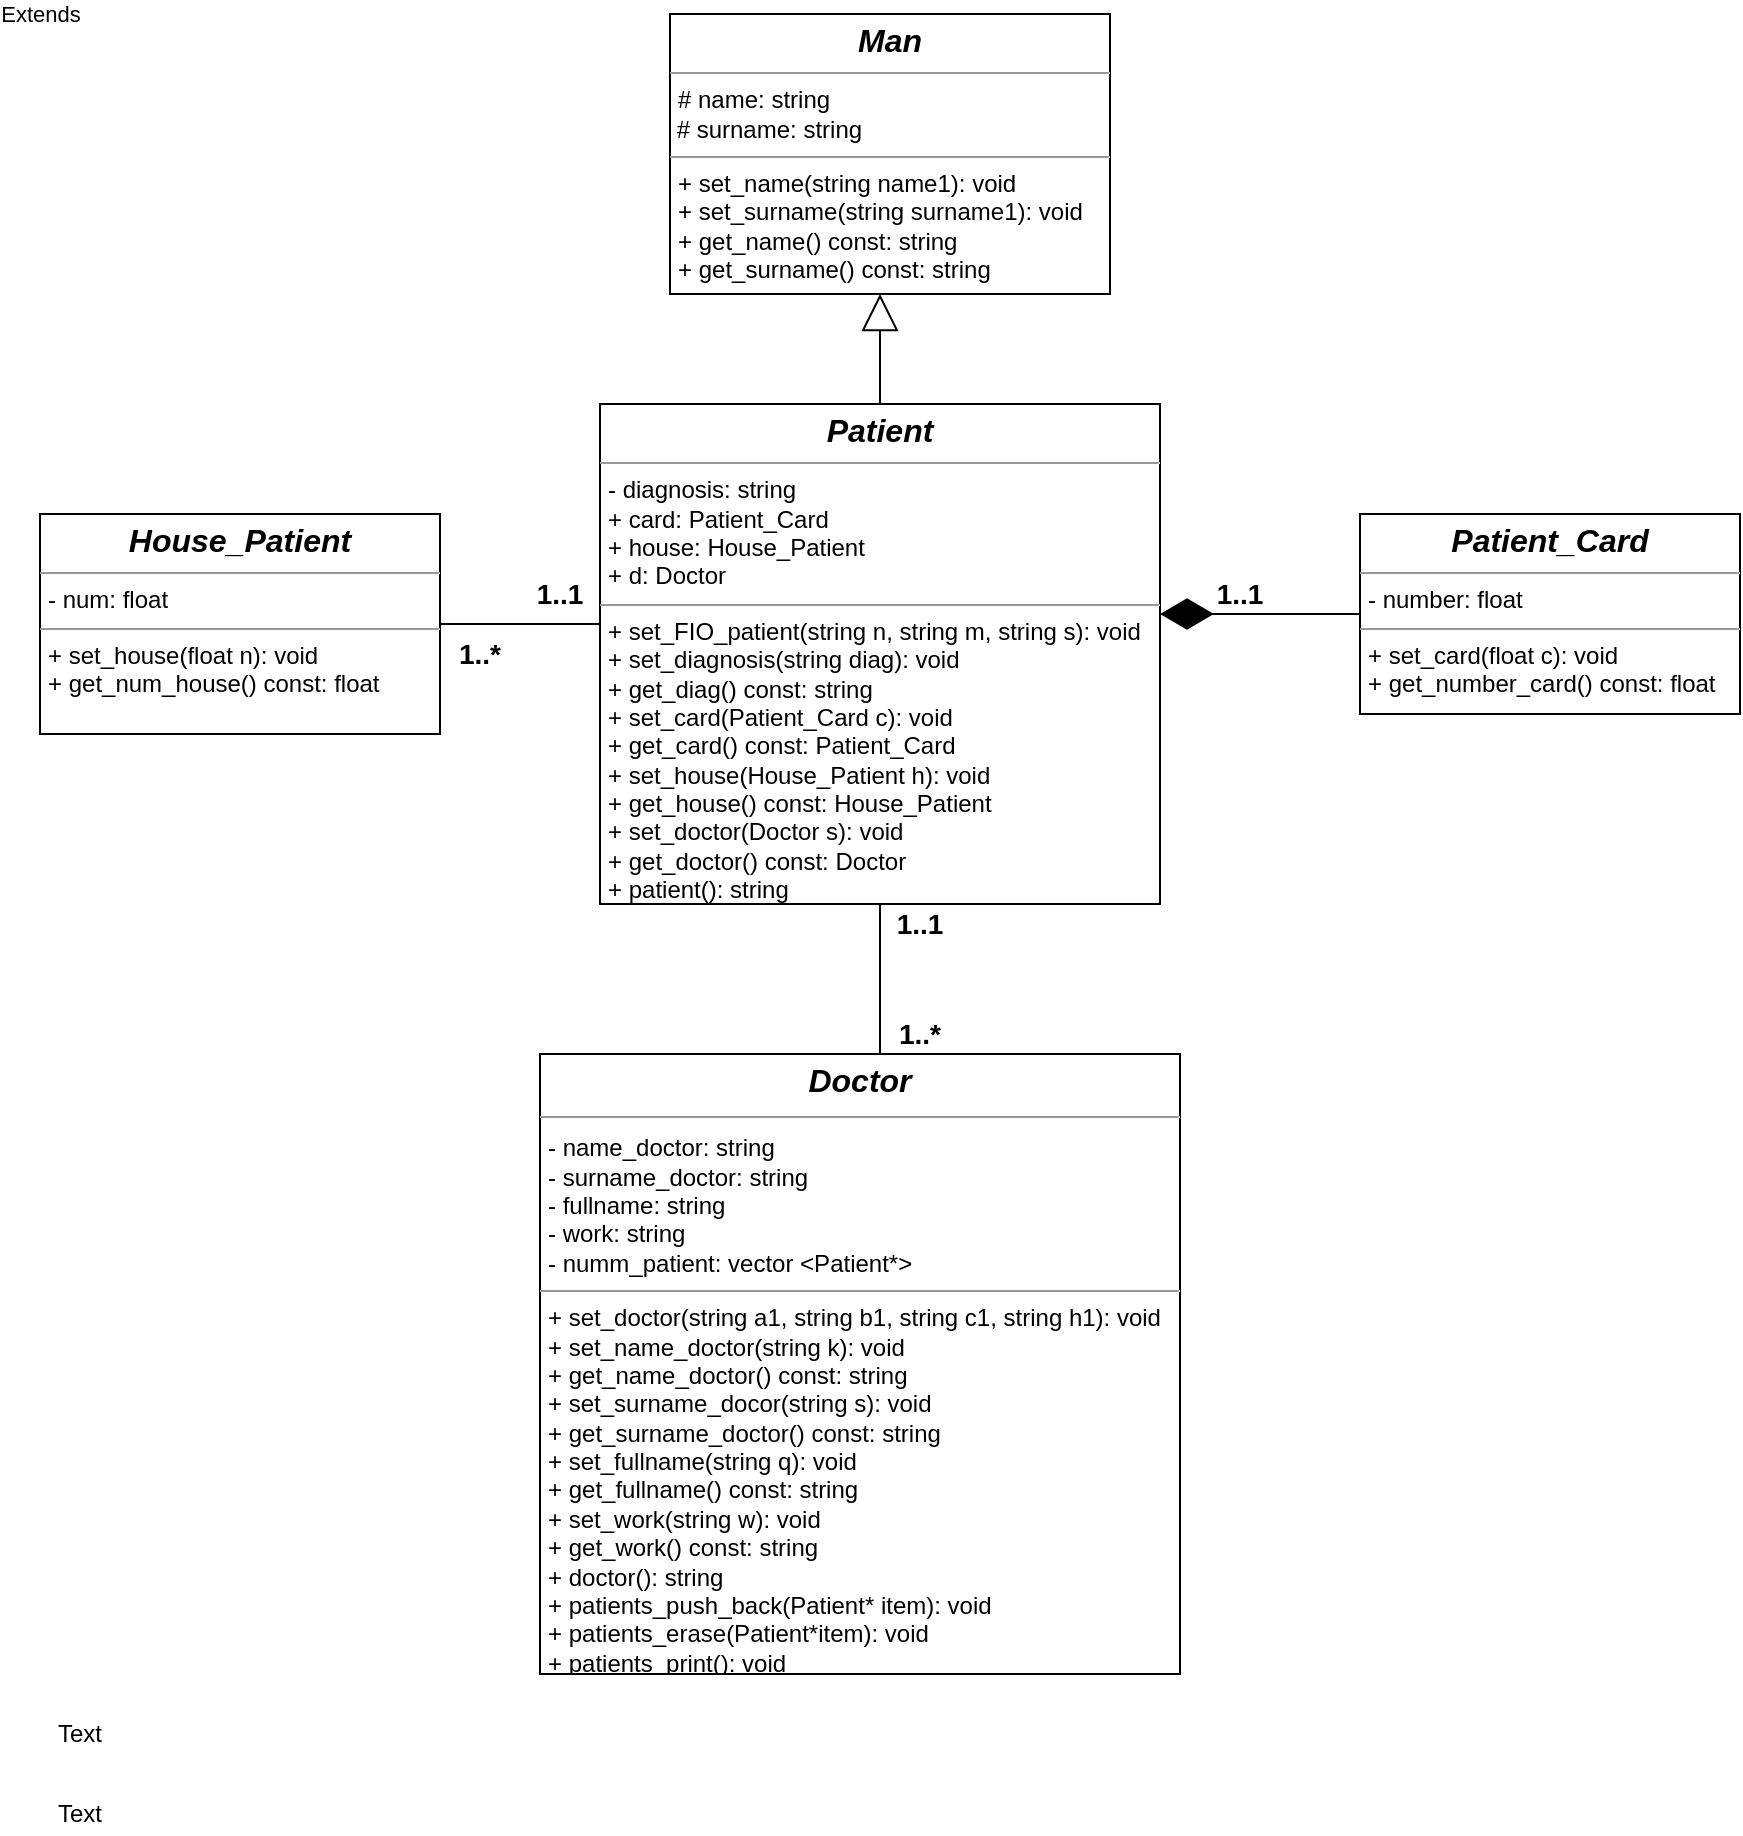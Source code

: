 <mxfile version="12.4.2" type="device" pages="1"><diagram name="Page-1" id="c4acf3e9-155e-7222-9cf6-157b1a14988f"><mxGraphModel dx="2070" dy="669" grid="1" gridSize="10" guides="1" tooltips="1" connect="1" arrows="1" fold="1" page="1" pageScale="1" pageWidth="850" pageHeight="1100" background="#ffffff" math="0" shadow="0"><root><mxCell id="0"/><mxCell id="1" parent="0"/><mxCell id="5d2195bd80daf111-10" value="&lt;p style=&quot;margin: 0px ; margin-top: 4px ; text-align: center&quot;&gt;&lt;i&gt;&lt;font style=&quot;font-size: 16px&quot;&gt;&lt;b&gt;House_Patient&lt;/b&gt;&lt;/font&gt;&lt;/i&gt;&lt;br&gt;&lt;/p&gt;&lt;hr size=&quot;1&quot;&gt;&lt;p style=&quot;margin: 0px ; margin-left: 4px&quot;&gt;- num: float&amp;nbsp;&lt;/p&gt;&lt;hr size=&quot;1&quot;&gt;&lt;p style=&quot;margin: 0px ; margin-left: 4px&quot;&gt;+&amp;nbsp;set_house(float n): void&lt;br&gt;&lt;/p&gt;&lt;p style=&quot;margin: 0px ; margin-left: 4px&quot;&gt;+&amp;nbsp;get_num_house() const: float&lt;/p&gt;&lt;p style=&quot;margin: 0px ; margin-left: 4px&quot;&gt;&lt;br&gt;&lt;/p&gt;" style="verticalAlign=top;align=left;overflow=fill;fontSize=12;fontFamily=Helvetica;html=1;rounded=0;shadow=0;comic=0;labelBackgroundColor=none;strokeWidth=1" parent="1" vertex="1"><mxGeometry y="290" width="200" height="110" as="geometry"/></mxCell><mxCell id="5d2195bd80daf111-12" value="&lt;p style=&quot;margin: 0px ; margin-top: 4px ; text-align: center&quot;&gt;&lt;i&gt;&lt;b&gt;&lt;font style=&quot;font-size: 16px&quot;&gt;Patient_Card&lt;/font&gt;&lt;/b&gt;&lt;/i&gt;&lt;br&gt;&lt;/p&gt;&lt;hr size=&quot;1&quot;&gt;&lt;p style=&quot;margin: 0px ; margin-left: 4px&quot;&gt;-&amp;nbsp;number: float&lt;br&gt;&lt;/p&gt;&lt;hr size=&quot;1&quot;&gt;&lt;p style=&quot;margin: 0px ; margin-left: 4px&quot;&gt;+ set_card(float c): void&lt;br&gt;+ get_number_card() const: float&lt;/p&gt;" style="verticalAlign=top;align=left;overflow=fill;fontSize=12;fontFamily=Helvetica;html=1;rounded=0;shadow=0;comic=0;labelBackgroundColor=none;strokeWidth=1" parent="1" vertex="1"><mxGeometry x="660" y="290" width="190" height="100" as="geometry"/></mxCell><mxCell id="5d2195bd80daf111-15" value="&lt;p style=&quot;margin: 0px ; margin-top: 4px ; text-align: center&quot;&gt;&lt;i&gt;&lt;font size=&quot;1&quot;&gt;&lt;b style=&quot;font-size: 16px&quot;&gt;Man&lt;/b&gt;&lt;/font&gt;&lt;/i&gt;&lt;br&gt;&lt;/p&gt;&lt;hr size=&quot;1&quot;&gt;&lt;p style=&quot;margin: 0px ; margin-left: 4px&quot;&gt;# name: string&amp;nbsp;&lt;/p&gt;&amp;nbsp;# surname: string&amp;nbsp;&lt;br&gt;&lt;hr size=&quot;1&quot;&gt;&lt;p style=&quot;margin: 0px ; margin-left: 4px&quot;&gt;&lt;span&gt;+ set_name(string name1): void&lt;/span&gt;&lt;br&gt;&lt;/p&gt;&lt;p style=&quot;margin: 0px ; margin-left: 4px&quot;&gt;&lt;span&gt;+ set_surname(string surname1): void&lt;/span&gt;&lt;/p&gt;&lt;p style=&quot;margin: 0px ; margin-left: 4px&quot;&gt;+ get_name() const: string&lt;/p&gt;&lt;p style=&quot;margin: 0px ; margin-left: 4px&quot;&gt;+ get_surname() const: string&lt;/p&gt;" style="verticalAlign=top;align=left;overflow=fill;fontSize=12;fontFamily=Helvetica;html=1;rounded=0;shadow=0;comic=0;labelBackgroundColor=none;strokeWidth=1" parent="1" vertex="1"><mxGeometry x="315" y="40" width="220" height="140" as="geometry"/></mxCell><mxCell id="5d2195bd80daf111-18" value="&lt;p style=&quot;margin: 0px ; margin-top: 4px ; text-align: center&quot;&gt;&lt;i&gt;&lt;b&gt;&lt;font style=&quot;font-size: 16px&quot;&gt;Patient&lt;/font&gt;&lt;/b&gt;&lt;/i&gt;&lt;br&gt;&lt;/p&gt;&lt;hr size=&quot;1&quot;&gt;&lt;p style=&quot;margin: 0px ; margin-left: 4px&quot;&gt;- diagnosis: string&lt;br&gt;+&amp;nbsp;card:&amp;nbsp;Patient_Card&lt;/p&gt;&lt;p style=&quot;margin: 0px ; margin-left: 4px&quot;&gt;+&amp;nbsp;house:&amp;nbsp;House_Patient&lt;/p&gt;&lt;p style=&quot;margin: 0px ; margin-left: 4px&quot;&gt;+ d:&amp;nbsp;Doctor&lt;/p&gt;&lt;hr size=&quot;1&quot;&gt;&lt;p style=&quot;margin: 0px ; margin-left: 4px&quot;&gt;+ set_FIO_patient(string n, string m, string s): void&lt;br&gt;+ set_diagnosis(string diag): void&lt;/p&gt;&lt;p style=&quot;margin: 0px ; margin-left: 4px&quot;&gt;+&amp;nbsp;&lt;span&gt;get_diag() const: string&lt;/span&gt;&lt;/p&gt;&lt;p style=&quot;margin: 0px ; margin-left: 4px&quot;&gt;+ set_card(Patient_Card c): void&lt;/p&gt;&lt;p style=&quot;margin: 0px ; margin-left: 4px&quot;&gt;&lt;span&gt;+ get_card() const: Patient_Card&lt;/span&gt;&lt;/p&gt;&lt;p style=&quot;margin: 0px ; margin-left: 4px&quot;&gt;+ set_house(House_Patient h): void&lt;/p&gt;&lt;p style=&quot;margin: 0px ; margin-left: 4px&quot;&gt;&lt;span&gt;+ get_house() const: House_Patient&lt;/span&gt;&lt;br&gt;&lt;/p&gt;&lt;p style=&quot;margin: 0px ; margin-left: 4px&quot;&gt;+ set_doctor(Doctor s): void&lt;/p&gt;&lt;p style=&quot;margin: 0px ; margin-left: 4px&quot;&gt;+ get_doctor() const: Doctor&lt;/p&gt;&lt;p style=&quot;margin: 0px ; margin-left: 4px&quot;&gt;+&amp;nbsp;&lt;span&gt;patient(): string&lt;/span&gt;&lt;/p&gt;" style="verticalAlign=top;align=left;overflow=fill;fontSize=12;fontFamily=Helvetica;html=1;rounded=0;shadow=0;comic=0;labelBackgroundColor=none;strokeWidth=1" parent="1" vertex="1"><mxGeometry x="280" y="235" width="280" height="250" as="geometry"/></mxCell><mxCell id="5d2195bd80daf111-19" value="&lt;p style=&quot;margin: 4px 0px 0px ; text-align: center ; font-size: 16px&quot;&gt;&lt;font style=&quot;font-size: 16px&quot;&gt;&lt;b&gt;&lt;i&gt;Doctor&lt;/i&gt;&lt;br&gt;&lt;/b&gt;&lt;/font&gt;&lt;/p&gt;&lt;hr size=&quot;1&quot; style=&quot;font-size: 16px&quot;&gt;&lt;p style=&quot;margin: 0px ; margin-left: 4px&quot;&gt;- name_doctor: string&lt;br&gt;-&amp;nbsp;surname_doctor: string&lt;/p&gt;&lt;p style=&quot;margin: 0px ; margin-left: 4px&quot;&gt;-&amp;nbsp;fullname: string&lt;/p&gt;&lt;p style=&quot;margin: 0px ; margin-left: 4px&quot;&gt;- work: string&lt;/p&gt;&lt;p style=&quot;margin: 0px ; margin-left: 4px&quot;&gt;- numm_patient: vector &amp;lt;Patient*&amp;gt;&amp;nbsp;&lt;/p&gt;&lt;hr size=&quot;1&quot;&gt;&lt;p style=&quot;margin: 0px ; margin-left: 4px&quot;&gt;+ set_doctor(string a1, string b1, string c1, string h1): void&lt;br&gt;+ set_name_doctor(string k): void&lt;/p&gt;&lt;p style=&quot;margin: 0px ; margin-left: 4px&quot;&gt;+&amp;nbsp;get_name_doctor() const: string&lt;/p&gt;&lt;p style=&quot;margin: 0px ; margin-left: 4px&quot;&gt;+&amp;nbsp;set_surname_docor(string s): void&lt;/p&gt;&lt;p style=&quot;margin: 0px ; margin-left: 4px&quot;&gt;+&amp;nbsp;get_surname_doctor() const: string&lt;/p&gt;&lt;p style=&quot;margin: 0px ; margin-left: 4px&quot;&gt;+&amp;nbsp;set_fullname(string q): void&lt;/p&gt;&lt;p style=&quot;margin: 0px ; margin-left: 4px&quot;&gt;+&amp;nbsp;get_fullname() const: string&lt;/p&gt;&lt;p style=&quot;margin: 0px ; margin-left: 4px&quot;&gt;+&amp;nbsp;set_work(string w): void&lt;/p&gt;&lt;p style=&quot;margin: 0px ; margin-left: 4px&quot;&gt;+&amp;nbsp;get_work() const: string&lt;/p&gt;&lt;p style=&quot;margin: 0px ; margin-left: 4px&quot;&gt;+ doctor(): string&lt;/p&gt;&lt;p style=&quot;margin: 0px ; margin-left: 4px&quot;&gt;+ patients_push_back(Patient* item): void&lt;/p&gt;&lt;p style=&quot;margin: 0px ; margin-left: 4px&quot;&gt;+ patients_erase(Patient*item): void&lt;/p&gt;&lt;p style=&quot;margin: 0px ; margin-left: 4px&quot;&gt;+ patients_print(): void&lt;/p&gt;&lt;p style=&quot;margin: 0px ; margin-left: 4px&quot;&gt;&lt;span style=&quot;white-space: pre&quot;&gt;&#9;&lt;/span&gt;&lt;/p&gt;&lt;p style=&quot;margin: 0px ; margin-left: 4px&quot;&gt;&lt;span style=&quot;white-space: pre&quot;&gt;&#9;&lt;/span&gt;&lt;/p&gt;&lt;p style=&quot;margin: 0px ; margin-left: 4px&quot;&gt;&lt;br&gt;&lt;/p&gt;" style="verticalAlign=top;align=left;overflow=fill;fontSize=12;fontFamily=Helvetica;html=1;rounded=0;shadow=0;comic=0;labelBackgroundColor=none;strokeWidth=1" parent="1" vertex="1"><mxGeometry x="250" y="560" width="320" height="310" as="geometry"/></mxCell><mxCell id="2CK0pqSO_nDba2AaT6Wn-1" value="Extends" style="endArrow=block;endSize=16;endFill=0;html=1;" parent="1" source="5d2195bd80daf111-18" edge="1"><mxGeometry x="1" y="443" width="160" relative="1" as="geometry"><mxPoint x="420" y="75" as="sourcePoint"/><mxPoint x="420" y="180" as="targetPoint"/><mxPoint x="23" y="-140" as="offset"/></mxGeometry></mxCell><mxCell id="2CK0pqSO_nDba2AaT6Wn-6" value="" style="endArrow=diamondThin;endFill=1;endSize=24;html=1;" parent="1" source="5d2195bd80daf111-12" edge="1"><mxGeometry width="160" relative="1" as="geometry"><mxPoint x="500" y="340" as="sourcePoint"/><mxPoint x="560" y="340" as="targetPoint"/></mxGeometry></mxCell><mxCell id="_rXYYm5lUP95kcTcZZqD-1" value="" style="endArrow=none;html=1;edgeStyle=orthogonalEdgeStyle;" edge="1" parent="1" source="5d2195bd80daf111-10"><mxGeometry relative="1" as="geometry"><mxPoint x="200" y="345" as="sourcePoint"/><mxPoint x="280" y="345" as="targetPoint"/></mxGeometry></mxCell><mxCell id="_rXYYm5lUP95kcTcZZqD-2" value="" style="resizable=0;html=1;align=left;verticalAlign=bottom;labelBackgroundColor=#ffffff;fontSize=10;" connectable="0" vertex="1" parent="_rXYYm5lUP95kcTcZZqD-1"><mxGeometry x="-1" relative="1" as="geometry"/></mxCell><mxCell id="_rXYYm5lUP95kcTcZZqD-3" value="" style="resizable=0;html=1;align=right;verticalAlign=bottom;labelBackgroundColor=#ffffff;fontSize=10;" connectable="0" vertex="1" parent="_rXYYm5lUP95kcTcZZqD-1"><mxGeometry x="1" relative="1" as="geometry"/></mxCell><mxCell id="_rXYYm5lUP95kcTcZZqD-4" value="" style="endArrow=none;html=1;edgeStyle=orthogonalEdgeStyle;" edge="1" parent="1" source="5d2195bd80daf111-18"><mxGeometry relative="1" as="geometry"><mxPoint x="420" y="485" as="sourcePoint"/><mxPoint x="420" y="560" as="targetPoint"/></mxGeometry></mxCell><mxCell id="_rXYYm5lUP95kcTcZZqD-5" value="" style="resizable=0;html=1;align=left;verticalAlign=bottom;labelBackgroundColor=#ffffff;fontSize=10;" connectable="0" vertex="1" parent="_rXYYm5lUP95kcTcZZqD-4"><mxGeometry x="-1" relative="1" as="geometry"/></mxCell><mxCell id="_rXYYm5lUP95kcTcZZqD-6" value="" style="resizable=0;html=1;align=right;verticalAlign=bottom;labelBackgroundColor=#ffffff;fontSize=10;" connectable="0" vertex="1" parent="_rXYYm5lUP95kcTcZZqD-4"><mxGeometry x="1" relative="1" as="geometry"/></mxCell><mxCell id="_rXYYm5lUP95kcTcZZqD-7" value="Text" style="text;html=1;strokeColor=none;fillColor=none;align=center;verticalAlign=middle;whiteSpace=wrap;rounded=0;" vertex="1" parent="1"><mxGeometry y="890" width="40" height="20" as="geometry"/></mxCell><mxCell id="_rXYYm5lUP95kcTcZZqD-8" value="Text" style="text;html=1;strokeColor=none;fillColor=none;align=center;verticalAlign=middle;whiteSpace=wrap;rounded=0;" vertex="1" parent="1"><mxGeometry y="930" width="40" height="20" as="geometry"/></mxCell><mxCell id="_rXYYm5lUP95kcTcZZqD-9" value="&lt;font style=&quot;font-size: 14px&quot;&gt;&lt;b&gt;1..1&lt;/b&gt;&lt;/font&gt;" style="text;html=1;strokeColor=none;fillColor=none;align=center;verticalAlign=middle;whiteSpace=wrap;rounded=0;" vertex="1" parent="1"><mxGeometry x="580" y="320" width="40" height="20" as="geometry"/></mxCell><mxCell id="_rXYYm5lUP95kcTcZZqD-10" value="&lt;font style=&quot;font-size: 14px&quot;&gt;&lt;b&gt;1..1&lt;/b&gt;&lt;/font&gt;" style="text;html=1;strokeColor=none;fillColor=none;align=center;verticalAlign=middle;whiteSpace=wrap;rounded=0;" vertex="1" parent="1"><mxGeometry x="420" y="485" width="40" height="20" as="geometry"/></mxCell><mxCell id="_rXYYm5lUP95kcTcZZqD-11" value="&lt;font style=&quot;font-size: 14px&quot;&gt;&lt;b&gt;1..1&lt;/b&gt;&lt;/font&gt;" style="text;html=1;strokeColor=none;fillColor=none;align=center;verticalAlign=middle;whiteSpace=wrap;rounded=0;" vertex="1" parent="1"><mxGeometry x="240" y="320" width="40" height="20" as="geometry"/></mxCell><mxCell id="_rXYYm5lUP95kcTcZZqD-12" value="&lt;font style=&quot;font-size: 14px&quot;&gt;&lt;b&gt;1..*&lt;/b&gt;&lt;/font&gt;" style="text;html=1;strokeColor=none;fillColor=none;align=center;verticalAlign=middle;whiteSpace=wrap;rounded=0;" vertex="1" parent="1"><mxGeometry x="420" y="540" width="40" height="20" as="geometry"/></mxCell><mxCell id="_rXYYm5lUP95kcTcZZqD-13" value="&lt;font style=&quot;font-size: 14px&quot;&gt;&lt;b&gt;1..*&lt;/b&gt;&lt;/font&gt;" style="text;html=1;strokeColor=none;fillColor=none;align=center;verticalAlign=middle;whiteSpace=wrap;rounded=0;" vertex="1" parent="1"><mxGeometry x="200" y="350" width="40" height="20" as="geometry"/></mxCell></root></mxGraphModel></diagram></mxfile>